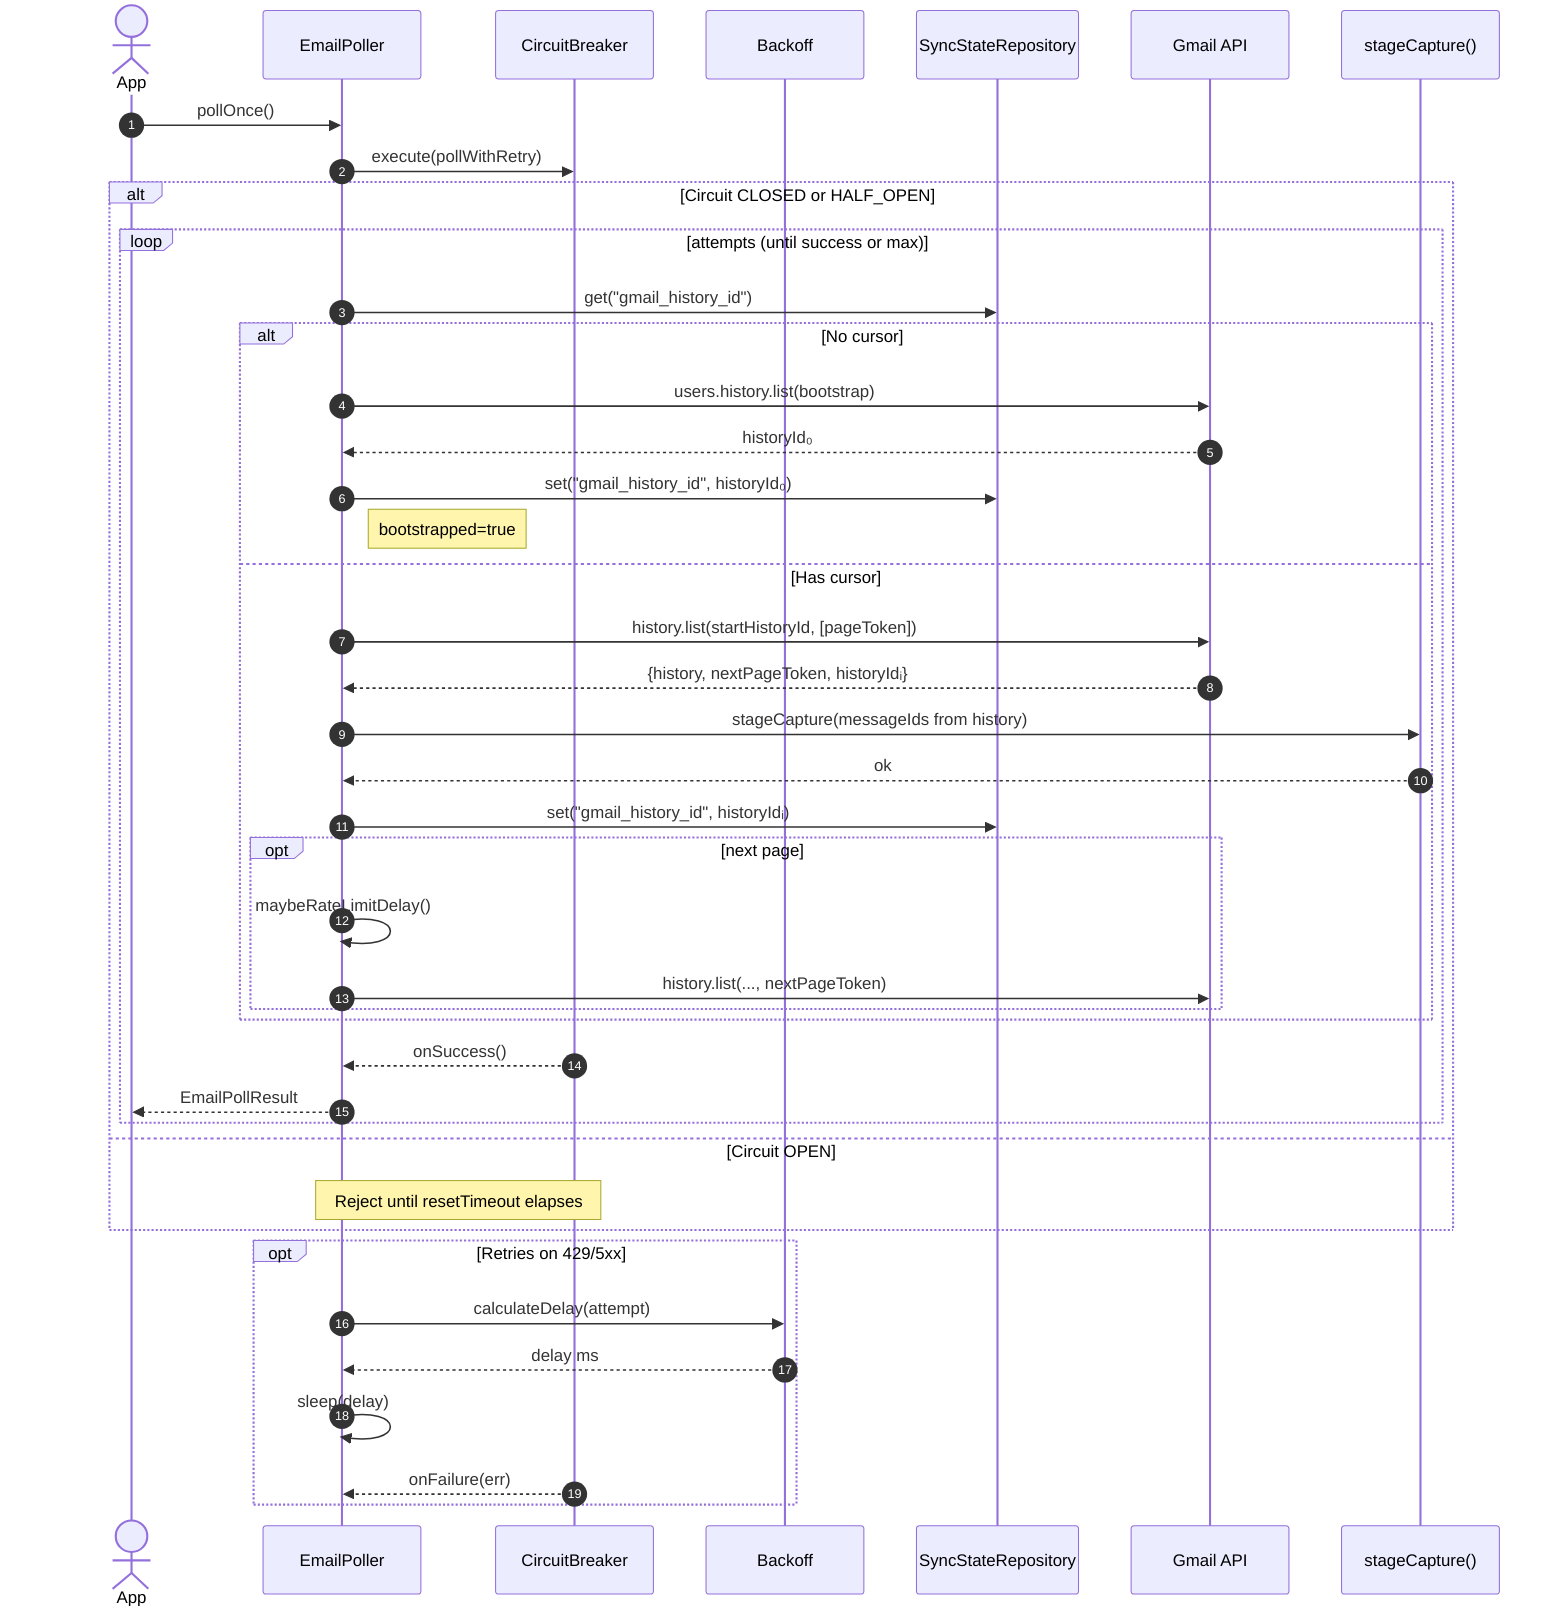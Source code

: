 ---
id: d9f9aad1-5d14-4733-b6f7-3ddf92d5f6e3
---
sequenceDiagram
  autonumber
  actor App
  participant Poller as EmailPoller
  participant CB as CircuitBreaker
  participant Backoff
  participant Repo as SyncStateRepository
  participant Gmail as Gmail API
  participant Stager as stageCapture()

  App->>Poller: pollOnce()
  Poller->>CB: execute(pollWithRetry)
  alt Circuit CLOSED or HALF_OPEN
    loop attempts (until success or max)
      Poller->>Repo: get("gmail_history_id")
      alt No cursor
        Poller->>Gmail: users.history.list(bootstrap)
        Gmail-->>Poller: historyId₀
        Poller->>Repo: set("gmail_history_id", historyId₀)
        Note right of Poller: bootstrapped=true
      else Has cursor
        Poller->>Gmail: history.list(startHistoryId, [pageToken])
        Gmail-->>Poller: {history, nextPageToken, historyIdᵢ}
        Poller->>Stager: stageCapture(messageIds from history)
        Stager-->>Poller: ok
        Poller->>Repo: set("gmail_history_id", historyIdᵢ)
        opt next page
          Poller->>Poller: maybeRateLimitDelay()
          Poller->>Gmail: history.list(..., nextPageToken)
        end
      end
      CB-->>Poller: onSuccess()
      Poller-->>App: EmailPollResult
    end
  else Circuit OPEN
    Note over CB,Poller: Reject until resetTimeout elapses
  end
  opt Retries on 429/5xx
    Poller->>Backoff: calculateDelay(attempt)
    Backoff-->>Poller: delay ms
    Poller->>Poller: sleep(delay)
    CB-->>Poller: onFailure(err)
  end